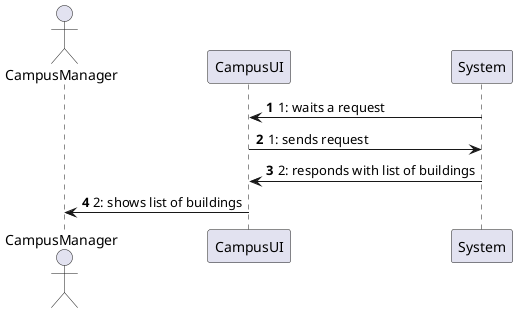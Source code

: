 @startuml
'https://plantuml.com/sequence-diagram

autonumber

actor CampusManager as GC
participant CampusUI as GUI
participant System as S

S -> GUI : 1: waits a request
GUI -> S : 1: sends request
S -> GUI : 2: responds with list of buildings
GUI -> GC : 2: shows list of buildings

@enduml